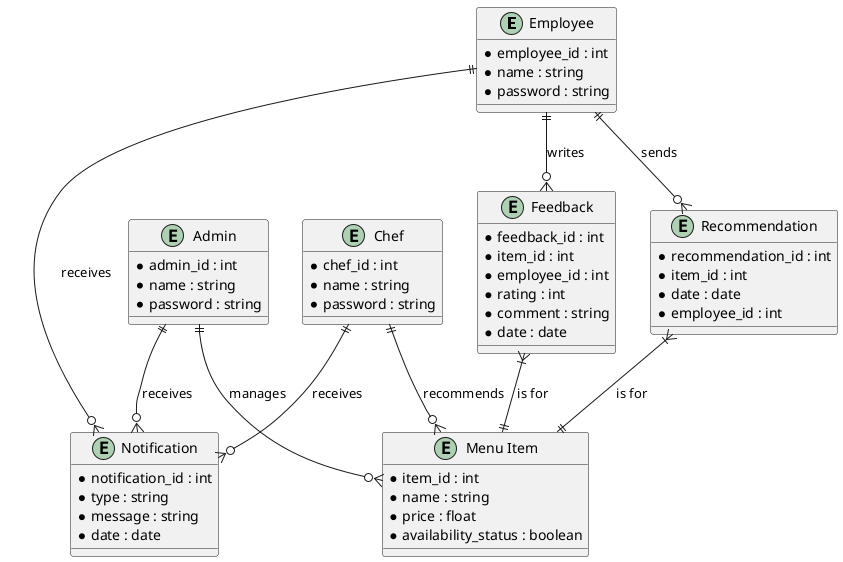 @startuml
entity "Employee" as Employee {
    * employee_id : int
    * name : string
    * password : string
}

entity "Chef" as Chef {
    * chef_id : int
    * name : string
    * password : string
}

entity "Admin" as Admin {
    * admin_id : int
    * name : string
    * password : string
}

entity "Menu Item" as MenuItem {
    * item_id : int
    * name : string
    * price : float
    * availability_status : boolean
}

entity "Recommendation" as Recommendation {
    * recommendation_id : int
    * item_id : int
    * date : date
    * employee_id : int
}

entity "Feedback" as Feedback {
    * feedback_id : int
    * item_id : int
    * employee_id : int
    * rating : int
    * comment : string
    * date : date
}

entity "Notification" as Notification {
    * notification_id : int
    * type : string
    * message : string
    * date : date
}

Employee ||--o{ Recommendation : "sends"
Recommendation }|--|| MenuItem : "is for"

Employee ||--o{ Feedback : "writes"
Feedback }|--|| MenuItem : "is for"

Chef ||--o{ Notification : "receives"
Admin ||--o{ Notification : "receives"
Employee ||--o{ Notification : "receives"

Admin ||--o{ MenuItem : "manages"
Chef ||--o{ MenuItem : "recommends"
@enduml